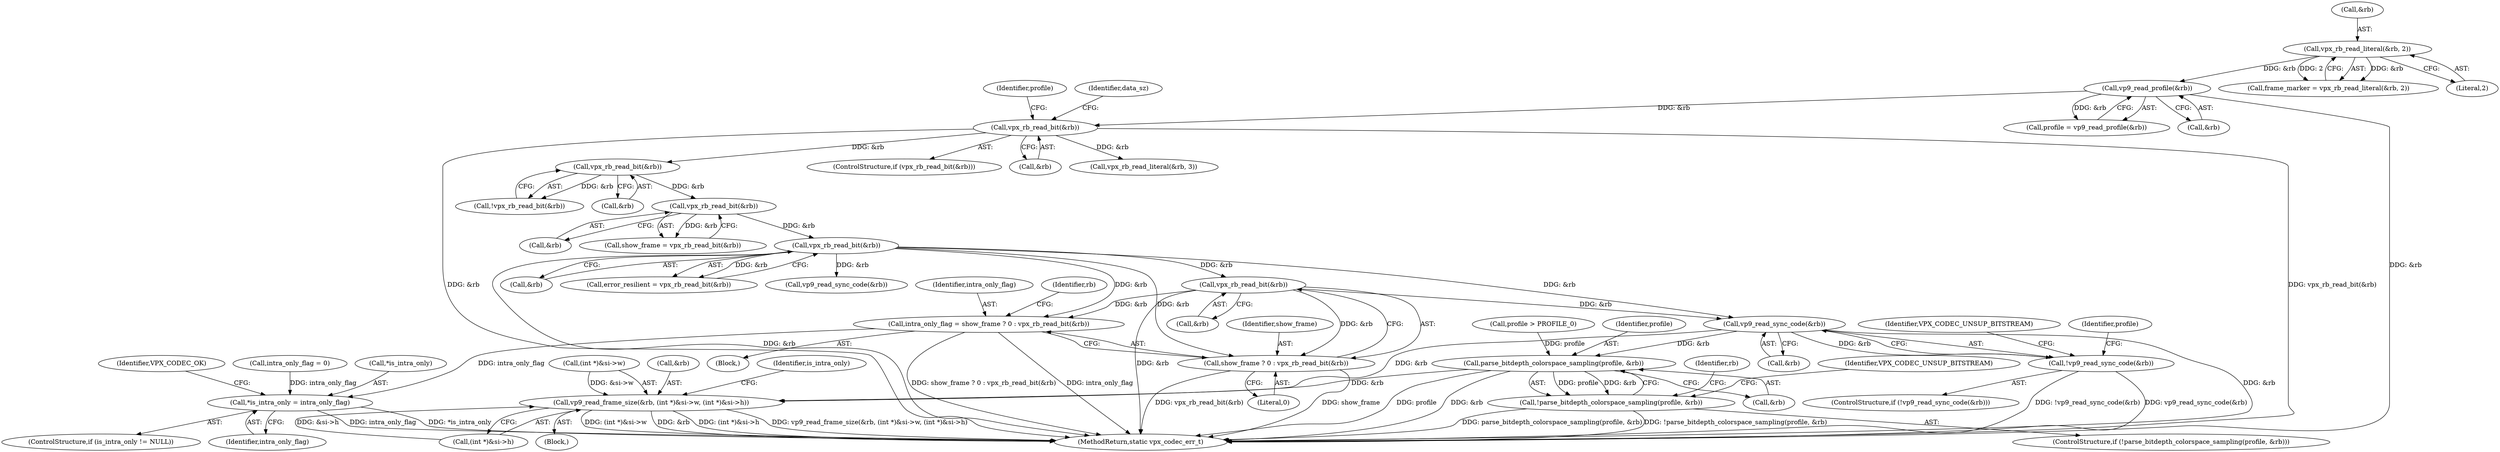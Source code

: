 digraph "0_Android_4974dcbd0289a2530df2ee2a25b5f92775df80da@API" {
"1000287" [label="(Call,vpx_rb_read_bit(&rb))"];
"1000242" [label="(Call,vpx_rb_read_bit(&rb))"];
"1000237" [label="(Call,vpx_rb_read_bit(&rb))"];
"1000232" [label="(Call,vpx_rb_read_bit(&rb))"];
"1000201" [label="(Call,vpx_rb_read_bit(&rb))"];
"1000185" [label="(Call,vp9_read_profile(&rb))"];
"1000178" [label="(Call,vpx_rb_read_literal(&rb, 2))"];
"1000282" [label="(Call,intra_only_flag = show_frame ? 0 : vpx_rb_read_bit(&rb))"];
"1000345" [label="(Call,*is_intra_only = intra_only_flag)"];
"1000284" [label="(Call,show_frame ? 0 : vpx_rb_read_bit(&rb))"];
"1000303" [label="(Call,vp9_read_sync_code(&rb))"];
"1000302" [label="(Call,!vp9_read_sync_code(&rb))"];
"1000315" [label="(Call,parse_bitdepth_colorspace_sampling(profile, &rb))"];
"1000314" [label="(Call,!parse_bitdepth_colorspace_sampling(profile, &rb))"];
"1000326" [label="(Call,vp9_read_frame_size(&rb, (int *)&si->w, (int *)&si->h))"];
"1000341" [label="(ControlStructure,if (is_intra_only != NULL))"];
"1000335" [label="(Call,(int *)&si->h)"];
"1000314" [label="(Call,!parse_bitdepth_colorspace_sampling(profile, &rb))"];
"1000350" [label="(Identifier,VPX_CODEC_OK)"];
"1000183" [label="(Call,profile = vp9_read_profile(&rb))"];
"1000232" [label="(Call,vpx_rb_read_bit(&rb))"];
"1000200" [label="(ControlStructure,if (vpx_rb_read_bit(&rb)))"];
"1000310" [label="(Identifier,profile)"];
"1000243" [label="(Call,&rb)"];
"1000323" [label="(Identifier,rb)"];
"1000202" [label="(Call,&rb)"];
"1000317" [label="(Call,&rb)"];
"1000282" [label="(Call,intra_only_flag = show_frame ? 0 : vpx_rb_read_bit(&rb))"];
"1000286" [label="(Literal,0)"];
"1000208" [label="(Identifier,profile)"];
"1000300" [label="(Block,)"];
"1000235" [label="(Call,show_frame = vpx_rb_read_bit(&rb))"];
"1000307" [label="(Identifier,VPX_CODEC_UNSUP_BITSTREAM)"];
"1000320" [label="(Identifier,VPX_CODEC_UNSUP_BITSTREAM)"];
"1000345" [label="(Call,*is_intra_only = intra_only_flag)"];
"1000120" [label="(Call,intra_only_flag = 0)"];
"1000283" [label="(Identifier,intra_only_flag)"];
"1000288" [label="(Call,&rb)"];
"1000201" [label="(Call,vpx_rb_read_bit(&rb))"];
"1000281" [label="(Block,)"];
"1000326" [label="(Call,vp9_read_frame_size(&rb, (int *)&si->w, (int *)&si->h))"];
"1000303" [label="(Call,vp9_read_sync_code(&rb))"];
"1000240" [label="(Call,error_resilient = vpx_rb_read_bit(&rb))"];
"1000237" [label="(Call,vpx_rb_read_bit(&rb))"];
"1000292" [label="(Identifier,rb)"];
"1000186" [label="(Call,&rb)"];
"1000185" [label="(Call,vp9_read_profile(&rb))"];
"1000346" [label="(Call,*is_intra_only)"];
"1000176" [label="(Call,frame_marker = vpx_rb_read_literal(&rb, 2))"];
"1000313" [label="(ControlStructure,if (!parse_bitdepth_colorspace_sampling(profile, &rb)))"];
"1000215" [label="(Call,vpx_rb_read_literal(&rb, 3))"];
"1000287" [label="(Call,vpx_rb_read_bit(&rb))"];
"1000242" [label="(Call,vpx_rb_read_bit(&rb))"];
"1000252" [label="(Call,vp9_read_sync_code(&rb))"];
"1000181" [label="(Literal,2)"];
"1000302" [label="(Call,!vp9_read_sync_code(&rb))"];
"1000284" [label="(Call,show_frame ? 0 : vpx_rb_read_bit(&rb))"];
"1000233" [label="(Call,&rb)"];
"1000315" [label="(Call,parse_bitdepth_colorspace_sampling(profile, &rb))"];
"1000301" [label="(ControlStructure,if (!vp9_read_sync_code(&rb)))"];
"1000304" [label="(Call,&rb)"];
"1000223" [label="(Identifier,data_sz)"];
"1000329" [label="(Call,(int *)&si->w)"];
"1000178" [label="(Call,vpx_rb_read_literal(&rb, 2))"];
"1000327" [label="(Call,&rb)"];
"1000231" [label="(Call,!vpx_rb_read_bit(&rb))"];
"1000285" [label="(Identifier,show_frame)"];
"1000348" [label="(Identifier,intra_only_flag)"];
"1000238" [label="(Call,&rb)"];
"1000351" [label="(MethodReturn,static vpx_codec_err_t)"];
"1000343" [label="(Identifier,is_intra_only)"];
"1000179" [label="(Call,&rb)"];
"1000316" [label="(Identifier,profile)"];
"1000309" [label="(Call,profile > PROFILE_0)"];
"1000287" -> "1000284"  [label="AST: "];
"1000287" -> "1000288"  [label="CFG: "];
"1000288" -> "1000287"  [label="AST: "];
"1000284" -> "1000287"  [label="CFG: "];
"1000287" -> "1000351"  [label="DDG: &rb"];
"1000287" -> "1000282"  [label="DDG: &rb"];
"1000287" -> "1000284"  [label="DDG: &rb"];
"1000242" -> "1000287"  [label="DDG: &rb"];
"1000287" -> "1000303"  [label="DDG: &rb"];
"1000242" -> "1000240"  [label="AST: "];
"1000242" -> "1000243"  [label="CFG: "];
"1000243" -> "1000242"  [label="AST: "];
"1000240" -> "1000242"  [label="CFG: "];
"1000242" -> "1000351"  [label="DDG: &rb"];
"1000242" -> "1000240"  [label="DDG: &rb"];
"1000237" -> "1000242"  [label="DDG: &rb"];
"1000242" -> "1000252"  [label="DDG: &rb"];
"1000242" -> "1000282"  [label="DDG: &rb"];
"1000242" -> "1000284"  [label="DDG: &rb"];
"1000242" -> "1000303"  [label="DDG: &rb"];
"1000237" -> "1000235"  [label="AST: "];
"1000237" -> "1000238"  [label="CFG: "];
"1000238" -> "1000237"  [label="AST: "];
"1000235" -> "1000237"  [label="CFG: "];
"1000237" -> "1000235"  [label="DDG: &rb"];
"1000232" -> "1000237"  [label="DDG: &rb"];
"1000232" -> "1000231"  [label="AST: "];
"1000232" -> "1000233"  [label="CFG: "];
"1000233" -> "1000232"  [label="AST: "];
"1000231" -> "1000232"  [label="CFG: "];
"1000232" -> "1000231"  [label="DDG: &rb"];
"1000201" -> "1000232"  [label="DDG: &rb"];
"1000201" -> "1000200"  [label="AST: "];
"1000201" -> "1000202"  [label="CFG: "];
"1000202" -> "1000201"  [label="AST: "];
"1000208" -> "1000201"  [label="CFG: "];
"1000223" -> "1000201"  [label="CFG: "];
"1000201" -> "1000351"  [label="DDG: vpx_rb_read_bit(&rb)"];
"1000201" -> "1000351"  [label="DDG: &rb"];
"1000185" -> "1000201"  [label="DDG: &rb"];
"1000201" -> "1000215"  [label="DDG: &rb"];
"1000185" -> "1000183"  [label="AST: "];
"1000185" -> "1000186"  [label="CFG: "];
"1000186" -> "1000185"  [label="AST: "];
"1000183" -> "1000185"  [label="CFG: "];
"1000185" -> "1000351"  [label="DDG: &rb"];
"1000185" -> "1000183"  [label="DDG: &rb"];
"1000178" -> "1000185"  [label="DDG: &rb"];
"1000178" -> "1000176"  [label="AST: "];
"1000178" -> "1000181"  [label="CFG: "];
"1000179" -> "1000178"  [label="AST: "];
"1000181" -> "1000178"  [label="AST: "];
"1000176" -> "1000178"  [label="CFG: "];
"1000178" -> "1000176"  [label="DDG: &rb"];
"1000178" -> "1000176"  [label="DDG: 2"];
"1000282" -> "1000281"  [label="AST: "];
"1000282" -> "1000284"  [label="CFG: "];
"1000283" -> "1000282"  [label="AST: "];
"1000284" -> "1000282"  [label="AST: "];
"1000292" -> "1000282"  [label="CFG: "];
"1000282" -> "1000351"  [label="DDG: show_frame ? 0 : vpx_rb_read_bit(&rb)"];
"1000282" -> "1000351"  [label="DDG: intra_only_flag"];
"1000282" -> "1000345"  [label="DDG: intra_only_flag"];
"1000345" -> "1000341"  [label="AST: "];
"1000345" -> "1000348"  [label="CFG: "];
"1000346" -> "1000345"  [label="AST: "];
"1000348" -> "1000345"  [label="AST: "];
"1000350" -> "1000345"  [label="CFG: "];
"1000345" -> "1000351"  [label="DDG: intra_only_flag"];
"1000345" -> "1000351"  [label="DDG: *is_intra_only"];
"1000120" -> "1000345"  [label="DDG: intra_only_flag"];
"1000284" -> "1000286"  [label="CFG: "];
"1000285" -> "1000284"  [label="AST: "];
"1000286" -> "1000284"  [label="AST: "];
"1000284" -> "1000351"  [label="DDG: show_frame"];
"1000284" -> "1000351"  [label="DDG: vpx_rb_read_bit(&rb)"];
"1000303" -> "1000302"  [label="AST: "];
"1000303" -> "1000304"  [label="CFG: "];
"1000304" -> "1000303"  [label="AST: "];
"1000302" -> "1000303"  [label="CFG: "];
"1000303" -> "1000351"  [label="DDG: &rb"];
"1000303" -> "1000302"  [label="DDG: &rb"];
"1000303" -> "1000315"  [label="DDG: &rb"];
"1000303" -> "1000326"  [label="DDG: &rb"];
"1000302" -> "1000301"  [label="AST: "];
"1000307" -> "1000302"  [label="CFG: "];
"1000310" -> "1000302"  [label="CFG: "];
"1000302" -> "1000351"  [label="DDG: vp9_read_sync_code(&rb)"];
"1000302" -> "1000351"  [label="DDG: !vp9_read_sync_code(&rb)"];
"1000315" -> "1000314"  [label="AST: "];
"1000315" -> "1000317"  [label="CFG: "];
"1000316" -> "1000315"  [label="AST: "];
"1000317" -> "1000315"  [label="AST: "];
"1000314" -> "1000315"  [label="CFG: "];
"1000315" -> "1000351"  [label="DDG: profile"];
"1000315" -> "1000351"  [label="DDG: &rb"];
"1000315" -> "1000314"  [label="DDG: profile"];
"1000315" -> "1000314"  [label="DDG: &rb"];
"1000309" -> "1000315"  [label="DDG: profile"];
"1000315" -> "1000326"  [label="DDG: &rb"];
"1000314" -> "1000313"  [label="AST: "];
"1000320" -> "1000314"  [label="CFG: "];
"1000323" -> "1000314"  [label="CFG: "];
"1000314" -> "1000351"  [label="DDG: parse_bitdepth_colorspace_sampling(profile, &rb)"];
"1000314" -> "1000351"  [label="DDG: !parse_bitdepth_colorspace_sampling(profile, &rb)"];
"1000326" -> "1000300"  [label="AST: "];
"1000326" -> "1000335"  [label="CFG: "];
"1000327" -> "1000326"  [label="AST: "];
"1000329" -> "1000326"  [label="AST: "];
"1000335" -> "1000326"  [label="AST: "];
"1000343" -> "1000326"  [label="CFG: "];
"1000326" -> "1000351"  [label="DDG: vp9_read_frame_size(&rb, (int *)&si->w, (int *)&si->h)"];
"1000326" -> "1000351"  [label="DDG: (int *)&si->w"];
"1000326" -> "1000351"  [label="DDG: &rb"];
"1000326" -> "1000351"  [label="DDG: (int *)&si->h"];
"1000329" -> "1000326"  [label="DDG: &si->w"];
"1000335" -> "1000326"  [label="DDG: &si->h"];
}
